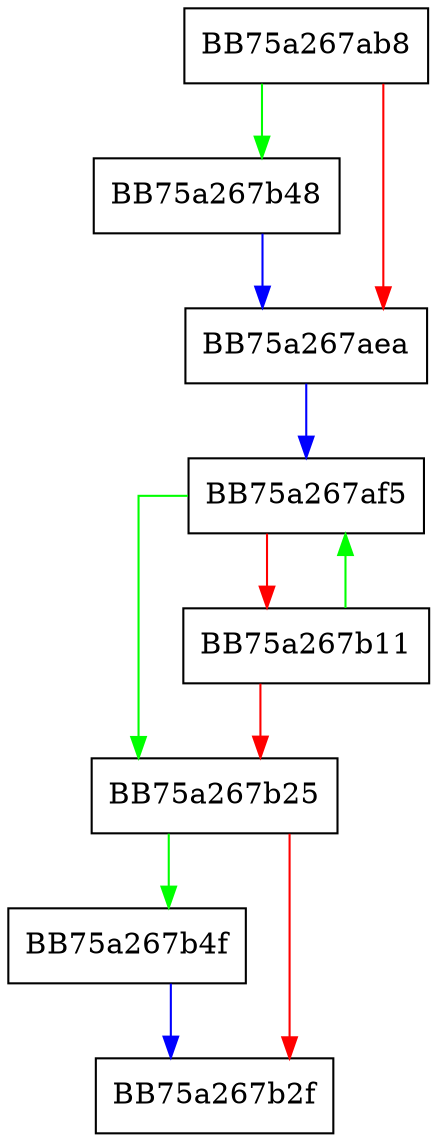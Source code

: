 digraph DecodeDistance {
  node [shape="box"];
  graph [splines=ortho];
  BB75a267ab8 -> BB75a267b48 [color="green"];
  BB75a267ab8 -> BB75a267aea [color="red"];
  BB75a267aea -> BB75a267af5 [color="blue"];
  BB75a267af5 -> BB75a267b25 [color="green"];
  BB75a267af5 -> BB75a267b11 [color="red"];
  BB75a267b11 -> BB75a267af5 [color="green"];
  BB75a267b11 -> BB75a267b25 [color="red"];
  BB75a267b25 -> BB75a267b4f [color="green"];
  BB75a267b25 -> BB75a267b2f [color="red"];
  BB75a267b48 -> BB75a267aea [color="blue"];
  BB75a267b4f -> BB75a267b2f [color="blue"];
}